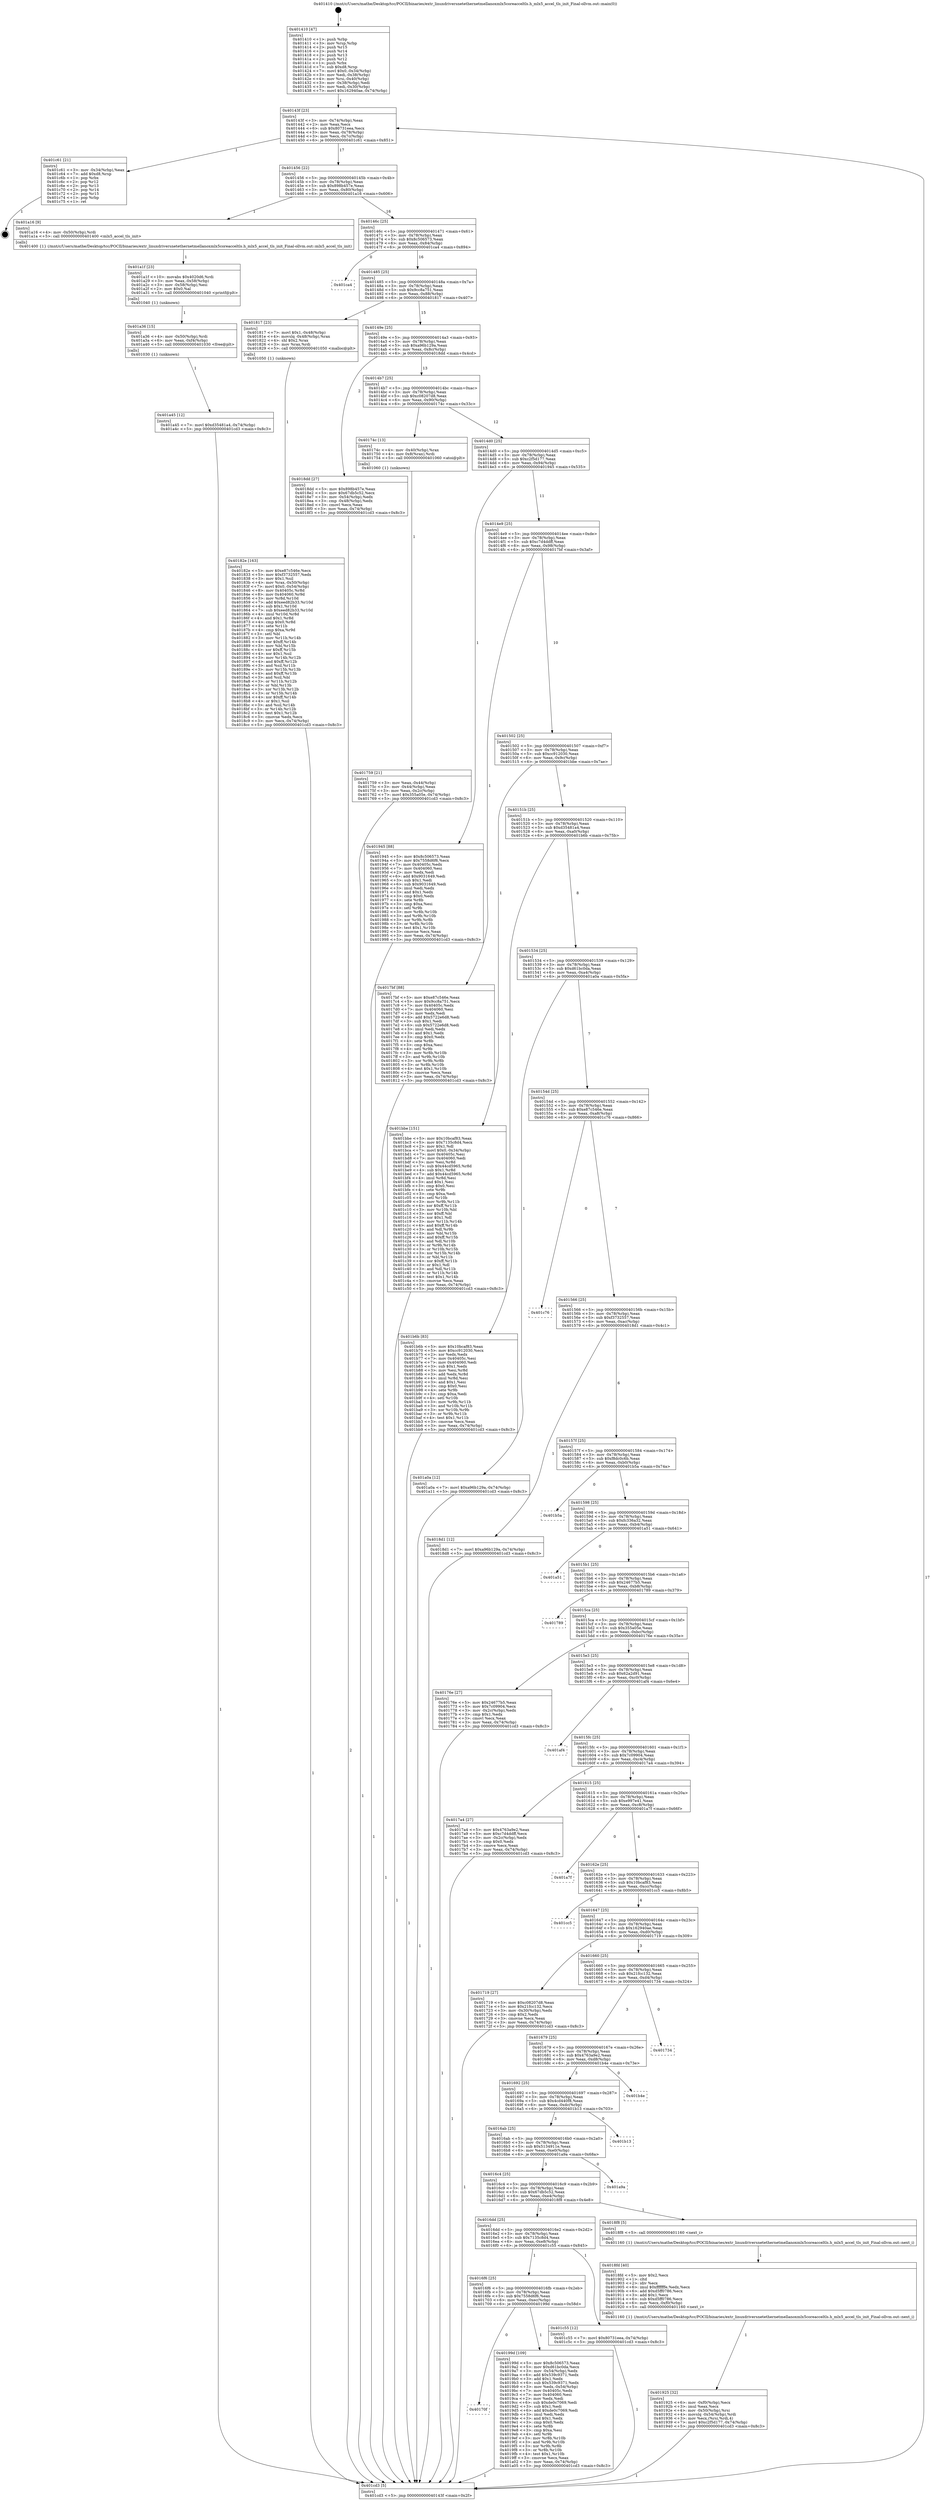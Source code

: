 digraph "0x401410" {
  label = "0x401410 (/mnt/c/Users/mathe/Desktop/tcc/POCII/binaries/extr_linuxdriversnetethernetmellanoxmlx5coreacceltls.h_mlx5_accel_tls_init_Final-ollvm.out::main(0))"
  labelloc = "t"
  node[shape=record]

  Entry [label="",width=0.3,height=0.3,shape=circle,fillcolor=black,style=filled]
  "0x40143f" [label="{
     0x40143f [23]\l
     | [instrs]\l
     &nbsp;&nbsp;0x40143f \<+3\>: mov -0x74(%rbp),%eax\l
     &nbsp;&nbsp;0x401442 \<+2\>: mov %eax,%ecx\l
     &nbsp;&nbsp;0x401444 \<+6\>: sub $0x80731eea,%ecx\l
     &nbsp;&nbsp;0x40144a \<+3\>: mov %eax,-0x78(%rbp)\l
     &nbsp;&nbsp;0x40144d \<+3\>: mov %ecx,-0x7c(%rbp)\l
     &nbsp;&nbsp;0x401450 \<+6\>: je 0000000000401c61 \<main+0x851\>\l
  }"]
  "0x401c61" [label="{
     0x401c61 [21]\l
     | [instrs]\l
     &nbsp;&nbsp;0x401c61 \<+3\>: mov -0x34(%rbp),%eax\l
     &nbsp;&nbsp;0x401c64 \<+7\>: add $0xd8,%rsp\l
     &nbsp;&nbsp;0x401c6b \<+1\>: pop %rbx\l
     &nbsp;&nbsp;0x401c6c \<+2\>: pop %r12\l
     &nbsp;&nbsp;0x401c6e \<+2\>: pop %r13\l
     &nbsp;&nbsp;0x401c70 \<+2\>: pop %r14\l
     &nbsp;&nbsp;0x401c72 \<+2\>: pop %r15\l
     &nbsp;&nbsp;0x401c74 \<+1\>: pop %rbp\l
     &nbsp;&nbsp;0x401c75 \<+1\>: ret\l
  }"]
  "0x401456" [label="{
     0x401456 [22]\l
     | [instrs]\l
     &nbsp;&nbsp;0x401456 \<+5\>: jmp 000000000040145b \<main+0x4b\>\l
     &nbsp;&nbsp;0x40145b \<+3\>: mov -0x78(%rbp),%eax\l
     &nbsp;&nbsp;0x40145e \<+5\>: sub $0x898b457e,%eax\l
     &nbsp;&nbsp;0x401463 \<+3\>: mov %eax,-0x80(%rbp)\l
     &nbsp;&nbsp;0x401466 \<+6\>: je 0000000000401a16 \<main+0x606\>\l
  }"]
  Exit [label="",width=0.3,height=0.3,shape=circle,fillcolor=black,style=filled,peripheries=2]
  "0x401a16" [label="{
     0x401a16 [9]\l
     | [instrs]\l
     &nbsp;&nbsp;0x401a16 \<+4\>: mov -0x50(%rbp),%rdi\l
     &nbsp;&nbsp;0x401a1a \<+5\>: call 0000000000401400 \<mlx5_accel_tls_init\>\l
     | [calls]\l
     &nbsp;&nbsp;0x401400 \{1\} (/mnt/c/Users/mathe/Desktop/tcc/POCII/binaries/extr_linuxdriversnetethernetmellanoxmlx5coreacceltls.h_mlx5_accel_tls_init_Final-ollvm.out::mlx5_accel_tls_init)\l
  }"]
  "0x40146c" [label="{
     0x40146c [25]\l
     | [instrs]\l
     &nbsp;&nbsp;0x40146c \<+5\>: jmp 0000000000401471 \<main+0x61\>\l
     &nbsp;&nbsp;0x401471 \<+3\>: mov -0x78(%rbp),%eax\l
     &nbsp;&nbsp;0x401474 \<+5\>: sub $0x8c506573,%eax\l
     &nbsp;&nbsp;0x401479 \<+6\>: mov %eax,-0x84(%rbp)\l
     &nbsp;&nbsp;0x40147f \<+6\>: je 0000000000401ca4 \<main+0x894\>\l
  }"]
  "0x401a45" [label="{
     0x401a45 [12]\l
     | [instrs]\l
     &nbsp;&nbsp;0x401a45 \<+7\>: movl $0xd35481a4,-0x74(%rbp)\l
     &nbsp;&nbsp;0x401a4c \<+5\>: jmp 0000000000401cd3 \<main+0x8c3\>\l
  }"]
  "0x401ca4" [label="{
     0x401ca4\l
  }", style=dashed]
  "0x401485" [label="{
     0x401485 [25]\l
     | [instrs]\l
     &nbsp;&nbsp;0x401485 \<+5\>: jmp 000000000040148a \<main+0x7a\>\l
     &nbsp;&nbsp;0x40148a \<+3\>: mov -0x78(%rbp),%eax\l
     &nbsp;&nbsp;0x40148d \<+5\>: sub $0x9cc8a751,%eax\l
     &nbsp;&nbsp;0x401492 \<+6\>: mov %eax,-0x88(%rbp)\l
     &nbsp;&nbsp;0x401498 \<+6\>: je 0000000000401817 \<main+0x407\>\l
  }"]
  "0x401a36" [label="{
     0x401a36 [15]\l
     | [instrs]\l
     &nbsp;&nbsp;0x401a36 \<+4\>: mov -0x50(%rbp),%rdi\l
     &nbsp;&nbsp;0x401a3a \<+6\>: mov %eax,-0xf4(%rbp)\l
     &nbsp;&nbsp;0x401a40 \<+5\>: call 0000000000401030 \<free@plt\>\l
     | [calls]\l
     &nbsp;&nbsp;0x401030 \{1\} (unknown)\l
  }"]
  "0x401817" [label="{
     0x401817 [23]\l
     | [instrs]\l
     &nbsp;&nbsp;0x401817 \<+7\>: movl $0x1,-0x48(%rbp)\l
     &nbsp;&nbsp;0x40181e \<+4\>: movslq -0x48(%rbp),%rax\l
     &nbsp;&nbsp;0x401822 \<+4\>: shl $0x2,%rax\l
     &nbsp;&nbsp;0x401826 \<+3\>: mov %rax,%rdi\l
     &nbsp;&nbsp;0x401829 \<+5\>: call 0000000000401050 \<malloc@plt\>\l
     | [calls]\l
     &nbsp;&nbsp;0x401050 \{1\} (unknown)\l
  }"]
  "0x40149e" [label="{
     0x40149e [25]\l
     | [instrs]\l
     &nbsp;&nbsp;0x40149e \<+5\>: jmp 00000000004014a3 \<main+0x93\>\l
     &nbsp;&nbsp;0x4014a3 \<+3\>: mov -0x78(%rbp),%eax\l
     &nbsp;&nbsp;0x4014a6 \<+5\>: sub $0xa96b129a,%eax\l
     &nbsp;&nbsp;0x4014ab \<+6\>: mov %eax,-0x8c(%rbp)\l
     &nbsp;&nbsp;0x4014b1 \<+6\>: je 00000000004018dd \<main+0x4cd\>\l
  }"]
  "0x401a1f" [label="{
     0x401a1f [23]\l
     | [instrs]\l
     &nbsp;&nbsp;0x401a1f \<+10\>: movabs $0x4020d6,%rdi\l
     &nbsp;&nbsp;0x401a29 \<+3\>: mov %eax,-0x58(%rbp)\l
     &nbsp;&nbsp;0x401a2c \<+3\>: mov -0x58(%rbp),%esi\l
     &nbsp;&nbsp;0x401a2f \<+2\>: mov $0x0,%al\l
     &nbsp;&nbsp;0x401a31 \<+5\>: call 0000000000401040 \<printf@plt\>\l
     | [calls]\l
     &nbsp;&nbsp;0x401040 \{1\} (unknown)\l
  }"]
  "0x4018dd" [label="{
     0x4018dd [27]\l
     | [instrs]\l
     &nbsp;&nbsp;0x4018dd \<+5\>: mov $0x898b457e,%eax\l
     &nbsp;&nbsp;0x4018e2 \<+5\>: mov $0x67db5c52,%ecx\l
     &nbsp;&nbsp;0x4018e7 \<+3\>: mov -0x54(%rbp),%edx\l
     &nbsp;&nbsp;0x4018ea \<+3\>: cmp -0x48(%rbp),%edx\l
     &nbsp;&nbsp;0x4018ed \<+3\>: cmovl %ecx,%eax\l
     &nbsp;&nbsp;0x4018f0 \<+3\>: mov %eax,-0x74(%rbp)\l
     &nbsp;&nbsp;0x4018f3 \<+5\>: jmp 0000000000401cd3 \<main+0x8c3\>\l
  }"]
  "0x4014b7" [label="{
     0x4014b7 [25]\l
     | [instrs]\l
     &nbsp;&nbsp;0x4014b7 \<+5\>: jmp 00000000004014bc \<main+0xac\>\l
     &nbsp;&nbsp;0x4014bc \<+3\>: mov -0x78(%rbp),%eax\l
     &nbsp;&nbsp;0x4014bf \<+5\>: sub $0xc08207d8,%eax\l
     &nbsp;&nbsp;0x4014c4 \<+6\>: mov %eax,-0x90(%rbp)\l
     &nbsp;&nbsp;0x4014ca \<+6\>: je 000000000040174c \<main+0x33c\>\l
  }"]
  "0x40170f" [label="{
     0x40170f\l
  }", style=dashed]
  "0x40174c" [label="{
     0x40174c [13]\l
     | [instrs]\l
     &nbsp;&nbsp;0x40174c \<+4\>: mov -0x40(%rbp),%rax\l
     &nbsp;&nbsp;0x401750 \<+4\>: mov 0x8(%rax),%rdi\l
     &nbsp;&nbsp;0x401754 \<+5\>: call 0000000000401060 \<atoi@plt\>\l
     | [calls]\l
     &nbsp;&nbsp;0x401060 \{1\} (unknown)\l
  }"]
  "0x4014d0" [label="{
     0x4014d0 [25]\l
     | [instrs]\l
     &nbsp;&nbsp;0x4014d0 \<+5\>: jmp 00000000004014d5 \<main+0xc5\>\l
     &nbsp;&nbsp;0x4014d5 \<+3\>: mov -0x78(%rbp),%eax\l
     &nbsp;&nbsp;0x4014d8 \<+5\>: sub $0xc2f5d177,%eax\l
     &nbsp;&nbsp;0x4014dd \<+6\>: mov %eax,-0x94(%rbp)\l
     &nbsp;&nbsp;0x4014e3 \<+6\>: je 0000000000401945 \<main+0x535\>\l
  }"]
  "0x40199d" [label="{
     0x40199d [109]\l
     | [instrs]\l
     &nbsp;&nbsp;0x40199d \<+5\>: mov $0x8c506573,%eax\l
     &nbsp;&nbsp;0x4019a2 \<+5\>: mov $0xd61bc0da,%ecx\l
     &nbsp;&nbsp;0x4019a7 \<+3\>: mov -0x54(%rbp),%edx\l
     &nbsp;&nbsp;0x4019aa \<+6\>: add $0x539c9371,%edx\l
     &nbsp;&nbsp;0x4019b0 \<+3\>: add $0x1,%edx\l
     &nbsp;&nbsp;0x4019b3 \<+6\>: sub $0x539c9371,%edx\l
     &nbsp;&nbsp;0x4019b9 \<+3\>: mov %edx,-0x54(%rbp)\l
     &nbsp;&nbsp;0x4019bc \<+7\>: mov 0x40405c,%edx\l
     &nbsp;&nbsp;0x4019c3 \<+7\>: mov 0x404060,%esi\l
     &nbsp;&nbsp;0x4019ca \<+2\>: mov %edx,%edi\l
     &nbsp;&nbsp;0x4019cc \<+6\>: sub $0xde0c7069,%edi\l
     &nbsp;&nbsp;0x4019d2 \<+3\>: sub $0x1,%edi\l
     &nbsp;&nbsp;0x4019d5 \<+6\>: add $0xde0c7069,%edi\l
     &nbsp;&nbsp;0x4019db \<+3\>: imul %edi,%edx\l
     &nbsp;&nbsp;0x4019de \<+3\>: and $0x1,%edx\l
     &nbsp;&nbsp;0x4019e1 \<+3\>: cmp $0x0,%edx\l
     &nbsp;&nbsp;0x4019e4 \<+4\>: sete %r8b\l
     &nbsp;&nbsp;0x4019e8 \<+3\>: cmp $0xa,%esi\l
     &nbsp;&nbsp;0x4019eb \<+4\>: setl %r9b\l
     &nbsp;&nbsp;0x4019ef \<+3\>: mov %r8b,%r10b\l
     &nbsp;&nbsp;0x4019f2 \<+3\>: and %r9b,%r10b\l
     &nbsp;&nbsp;0x4019f5 \<+3\>: xor %r9b,%r8b\l
     &nbsp;&nbsp;0x4019f8 \<+3\>: or %r8b,%r10b\l
     &nbsp;&nbsp;0x4019fb \<+4\>: test $0x1,%r10b\l
     &nbsp;&nbsp;0x4019ff \<+3\>: cmovne %ecx,%eax\l
     &nbsp;&nbsp;0x401a02 \<+3\>: mov %eax,-0x74(%rbp)\l
     &nbsp;&nbsp;0x401a05 \<+5\>: jmp 0000000000401cd3 \<main+0x8c3\>\l
  }"]
  "0x401945" [label="{
     0x401945 [88]\l
     | [instrs]\l
     &nbsp;&nbsp;0x401945 \<+5\>: mov $0x8c506573,%eax\l
     &nbsp;&nbsp;0x40194a \<+5\>: mov $0x7558d6f6,%ecx\l
     &nbsp;&nbsp;0x40194f \<+7\>: mov 0x40405c,%edx\l
     &nbsp;&nbsp;0x401956 \<+7\>: mov 0x404060,%esi\l
     &nbsp;&nbsp;0x40195d \<+2\>: mov %edx,%edi\l
     &nbsp;&nbsp;0x40195f \<+6\>: add $0x9031649,%edi\l
     &nbsp;&nbsp;0x401965 \<+3\>: sub $0x1,%edi\l
     &nbsp;&nbsp;0x401968 \<+6\>: sub $0x9031649,%edi\l
     &nbsp;&nbsp;0x40196e \<+3\>: imul %edi,%edx\l
     &nbsp;&nbsp;0x401971 \<+3\>: and $0x1,%edx\l
     &nbsp;&nbsp;0x401974 \<+3\>: cmp $0x0,%edx\l
     &nbsp;&nbsp;0x401977 \<+4\>: sete %r8b\l
     &nbsp;&nbsp;0x40197b \<+3\>: cmp $0xa,%esi\l
     &nbsp;&nbsp;0x40197e \<+4\>: setl %r9b\l
     &nbsp;&nbsp;0x401982 \<+3\>: mov %r8b,%r10b\l
     &nbsp;&nbsp;0x401985 \<+3\>: and %r9b,%r10b\l
     &nbsp;&nbsp;0x401988 \<+3\>: xor %r9b,%r8b\l
     &nbsp;&nbsp;0x40198b \<+3\>: or %r8b,%r10b\l
     &nbsp;&nbsp;0x40198e \<+4\>: test $0x1,%r10b\l
     &nbsp;&nbsp;0x401992 \<+3\>: cmovne %ecx,%eax\l
     &nbsp;&nbsp;0x401995 \<+3\>: mov %eax,-0x74(%rbp)\l
     &nbsp;&nbsp;0x401998 \<+5\>: jmp 0000000000401cd3 \<main+0x8c3\>\l
  }"]
  "0x4014e9" [label="{
     0x4014e9 [25]\l
     | [instrs]\l
     &nbsp;&nbsp;0x4014e9 \<+5\>: jmp 00000000004014ee \<main+0xde\>\l
     &nbsp;&nbsp;0x4014ee \<+3\>: mov -0x78(%rbp),%eax\l
     &nbsp;&nbsp;0x4014f1 \<+5\>: sub $0xc7d4ddff,%eax\l
     &nbsp;&nbsp;0x4014f6 \<+6\>: mov %eax,-0x98(%rbp)\l
     &nbsp;&nbsp;0x4014fc \<+6\>: je 00000000004017bf \<main+0x3af\>\l
  }"]
  "0x4016f6" [label="{
     0x4016f6 [25]\l
     | [instrs]\l
     &nbsp;&nbsp;0x4016f6 \<+5\>: jmp 00000000004016fb \<main+0x2eb\>\l
     &nbsp;&nbsp;0x4016fb \<+3\>: mov -0x78(%rbp),%eax\l
     &nbsp;&nbsp;0x4016fe \<+5\>: sub $0x7558d6f6,%eax\l
     &nbsp;&nbsp;0x401703 \<+6\>: mov %eax,-0xec(%rbp)\l
     &nbsp;&nbsp;0x401709 \<+6\>: je 000000000040199d \<main+0x58d\>\l
  }"]
  "0x4017bf" [label="{
     0x4017bf [88]\l
     | [instrs]\l
     &nbsp;&nbsp;0x4017bf \<+5\>: mov $0xe87c546e,%eax\l
     &nbsp;&nbsp;0x4017c4 \<+5\>: mov $0x9cc8a751,%ecx\l
     &nbsp;&nbsp;0x4017c9 \<+7\>: mov 0x40405c,%edx\l
     &nbsp;&nbsp;0x4017d0 \<+7\>: mov 0x404060,%esi\l
     &nbsp;&nbsp;0x4017d7 \<+2\>: mov %edx,%edi\l
     &nbsp;&nbsp;0x4017d9 \<+6\>: add $0x5722e6d8,%edi\l
     &nbsp;&nbsp;0x4017df \<+3\>: sub $0x1,%edi\l
     &nbsp;&nbsp;0x4017e2 \<+6\>: sub $0x5722e6d8,%edi\l
     &nbsp;&nbsp;0x4017e8 \<+3\>: imul %edi,%edx\l
     &nbsp;&nbsp;0x4017eb \<+3\>: and $0x1,%edx\l
     &nbsp;&nbsp;0x4017ee \<+3\>: cmp $0x0,%edx\l
     &nbsp;&nbsp;0x4017f1 \<+4\>: sete %r8b\l
     &nbsp;&nbsp;0x4017f5 \<+3\>: cmp $0xa,%esi\l
     &nbsp;&nbsp;0x4017f8 \<+4\>: setl %r9b\l
     &nbsp;&nbsp;0x4017fc \<+3\>: mov %r8b,%r10b\l
     &nbsp;&nbsp;0x4017ff \<+3\>: and %r9b,%r10b\l
     &nbsp;&nbsp;0x401802 \<+3\>: xor %r9b,%r8b\l
     &nbsp;&nbsp;0x401805 \<+3\>: or %r8b,%r10b\l
     &nbsp;&nbsp;0x401808 \<+4\>: test $0x1,%r10b\l
     &nbsp;&nbsp;0x40180c \<+3\>: cmovne %ecx,%eax\l
     &nbsp;&nbsp;0x40180f \<+3\>: mov %eax,-0x74(%rbp)\l
     &nbsp;&nbsp;0x401812 \<+5\>: jmp 0000000000401cd3 \<main+0x8c3\>\l
  }"]
  "0x401502" [label="{
     0x401502 [25]\l
     | [instrs]\l
     &nbsp;&nbsp;0x401502 \<+5\>: jmp 0000000000401507 \<main+0xf7\>\l
     &nbsp;&nbsp;0x401507 \<+3\>: mov -0x78(%rbp),%eax\l
     &nbsp;&nbsp;0x40150a \<+5\>: sub $0xcc912030,%eax\l
     &nbsp;&nbsp;0x40150f \<+6\>: mov %eax,-0x9c(%rbp)\l
     &nbsp;&nbsp;0x401515 \<+6\>: je 0000000000401bbe \<main+0x7ae\>\l
  }"]
  "0x401c55" [label="{
     0x401c55 [12]\l
     | [instrs]\l
     &nbsp;&nbsp;0x401c55 \<+7\>: movl $0x80731eea,-0x74(%rbp)\l
     &nbsp;&nbsp;0x401c5c \<+5\>: jmp 0000000000401cd3 \<main+0x8c3\>\l
  }"]
  "0x401bbe" [label="{
     0x401bbe [151]\l
     | [instrs]\l
     &nbsp;&nbsp;0x401bbe \<+5\>: mov $0x10bcaf83,%eax\l
     &nbsp;&nbsp;0x401bc3 \<+5\>: mov $0x7135c8d4,%ecx\l
     &nbsp;&nbsp;0x401bc8 \<+2\>: mov $0x1,%dl\l
     &nbsp;&nbsp;0x401bca \<+7\>: movl $0x0,-0x34(%rbp)\l
     &nbsp;&nbsp;0x401bd1 \<+7\>: mov 0x40405c,%esi\l
     &nbsp;&nbsp;0x401bd8 \<+7\>: mov 0x404060,%edi\l
     &nbsp;&nbsp;0x401bdf \<+3\>: mov %esi,%r8d\l
     &nbsp;&nbsp;0x401be2 \<+7\>: sub $0x44cd5965,%r8d\l
     &nbsp;&nbsp;0x401be9 \<+4\>: sub $0x1,%r8d\l
     &nbsp;&nbsp;0x401bed \<+7\>: add $0x44cd5965,%r8d\l
     &nbsp;&nbsp;0x401bf4 \<+4\>: imul %r8d,%esi\l
     &nbsp;&nbsp;0x401bf8 \<+3\>: and $0x1,%esi\l
     &nbsp;&nbsp;0x401bfb \<+3\>: cmp $0x0,%esi\l
     &nbsp;&nbsp;0x401bfe \<+4\>: sete %r9b\l
     &nbsp;&nbsp;0x401c02 \<+3\>: cmp $0xa,%edi\l
     &nbsp;&nbsp;0x401c05 \<+4\>: setl %r10b\l
     &nbsp;&nbsp;0x401c09 \<+3\>: mov %r9b,%r11b\l
     &nbsp;&nbsp;0x401c0c \<+4\>: xor $0xff,%r11b\l
     &nbsp;&nbsp;0x401c10 \<+3\>: mov %r10b,%bl\l
     &nbsp;&nbsp;0x401c13 \<+3\>: xor $0xff,%bl\l
     &nbsp;&nbsp;0x401c16 \<+3\>: xor $0x1,%dl\l
     &nbsp;&nbsp;0x401c19 \<+3\>: mov %r11b,%r14b\l
     &nbsp;&nbsp;0x401c1c \<+4\>: and $0xff,%r14b\l
     &nbsp;&nbsp;0x401c20 \<+3\>: and %dl,%r9b\l
     &nbsp;&nbsp;0x401c23 \<+3\>: mov %bl,%r15b\l
     &nbsp;&nbsp;0x401c26 \<+4\>: and $0xff,%r15b\l
     &nbsp;&nbsp;0x401c2a \<+3\>: and %dl,%r10b\l
     &nbsp;&nbsp;0x401c2d \<+3\>: or %r9b,%r14b\l
     &nbsp;&nbsp;0x401c30 \<+3\>: or %r10b,%r15b\l
     &nbsp;&nbsp;0x401c33 \<+3\>: xor %r15b,%r14b\l
     &nbsp;&nbsp;0x401c36 \<+3\>: or %bl,%r11b\l
     &nbsp;&nbsp;0x401c39 \<+4\>: xor $0xff,%r11b\l
     &nbsp;&nbsp;0x401c3d \<+3\>: or $0x1,%dl\l
     &nbsp;&nbsp;0x401c40 \<+3\>: and %dl,%r11b\l
     &nbsp;&nbsp;0x401c43 \<+3\>: or %r11b,%r14b\l
     &nbsp;&nbsp;0x401c46 \<+4\>: test $0x1,%r14b\l
     &nbsp;&nbsp;0x401c4a \<+3\>: cmovne %ecx,%eax\l
     &nbsp;&nbsp;0x401c4d \<+3\>: mov %eax,-0x74(%rbp)\l
     &nbsp;&nbsp;0x401c50 \<+5\>: jmp 0000000000401cd3 \<main+0x8c3\>\l
  }"]
  "0x40151b" [label="{
     0x40151b [25]\l
     | [instrs]\l
     &nbsp;&nbsp;0x40151b \<+5\>: jmp 0000000000401520 \<main+0x110\>\l
     &nbsp;&nbsp;0x401520 \<+3\>: mov -0x78(%rbp),%eax\l
     &nbsp;&nbsp;0x401523 \<+5\>: sub $0xd35481a4,%eax\l
     &nbsp;&nbsp;0x401528 \<+6\>: mov %eax,-0xa0(%rbp)\l
     &nbsp;&nbsp;0x40152e \<+6\>: je 0000000000401b6b \<main+0x75b\>\l
  }"]
  "0x401925" [label="{
     0x401925 [32]\l
     | [instrs]\l
     &nbsp;&nbsp;0x401925 \<+6\>: mov -0xf0(%rbp),%ecx\l
     &nbsp;&nbsp;0x40192b \<+3\>: imul %eax,%ecx\l
     &nbsp;&nbsp;0x40192e \<+4\>: mov -0x50(%rbp),%rsi\l
     &nbsp;&nbsp;0x401932 \<+4\>: movslq -0x54(%rbp),%rdi\l
     &nbsp;&nbsp;0x401936 \<+3\>: mov %ecx,(%rsi,%rdi,4)\l
     &nbsp;&nbsp;0x401939 \<+7\>: movl $0xc2f5d177,-0x74(%rbp)\l
     &nbsp;&nbsp;0x401940 \<+5\>: jmp 0000000000401cd3 \<main+0x8c3\>\l
  }"]
  "0x401b6b" [label="{
     0x401b6b [83]\l
     | [instrs]\l
     &nbsp;&nbsp;0x401b6b \<+5\>: mov $0x10bcaf83,%eax\l
     &nbsp;&nbsp;0x401b70 \<+5\>: mov $0xcc912030,%ecx\l
     &nbsp;&nbsp;0x401b75 \<+2\>: xor %edx,%edx\l
     &nbsp;&nbsp;0x401b77 \<+7\>: mov 0x40405c,%esi\l
     &nbsp;&nbsp;0x401b7e \<+7\>: mov 0x404060,%edi\l
     &nbsp;&nbsp;0x401b85 \<+3\>: sub $0x1,%edx\l
     &nbsp;&nbsp;0x401b88 \<+3\>: mov %esi,%r8d\l
     &nbsp;&nbsp;0x401b8b \<+3\>: add %edx,%r8d\l
     &nbsp;&nbsp;0x401b8e \<+4\>: imul %r8d,%esi\l
     &nbsp;&nbsp;0x401b92 \<+3\>: and $0x1,%esi\l
     &nbsp;&nbsp;0x401b95 \<+3\>: cmp $0x0,%esi\l
     &nbsp;&nbsp;0x401b98 \<+4\>: sete %r9b\l
     &nbsp;&nbsp;0x401b9c \<+3\>: cmp $0xa,%edi\l
     &nbsp;&nbsp;0x401b9f \<+4\>: setl %r10b\l
     &nbsp;&nbsp;0x401ba3 \<+3\>: mov %r9b,%r11b\l
     &nbsp;&nbsp;0x401ba6 \<+3\>: and %r10b,%r11b\l
     &nbsp;&nbsp;0x401ba9 \<+3\>: xor %r10b,%r9b\l
     &nbsp;&nbsp;0x401bac \<+3\>: or %r9b,%r11b\l
     &nbsp;&nbsp;0x401baf \<+4\>: test $0x1,%r11b\l
     &nbsp;&nbsp;0x401bb3 \<+3\>: cmovne %ecx,%eax\l
     &nbsp;&nbsp;0x401bb6 \<+3\>: mov %eax,-0x74(%rbp)\l
     &nbsp;&nbsp;0x401bb9 \<+5\>: jmp 0000000000401cd3 \<main+0x8c3\>\l
  }"]
  "0x401534" [label="{
     0x401534 [25]\l
     | [instrs]\l
     &nbsp;&nbsp;0x401534 \<+5\>: jmp 0000000000401539 \<main+0x129\>\l
     &nbsp;&nbsp;0x401539 \<+3\>: mov -0x78(%rbp),%eax\l
     &nbsp;&nbsp;0x40153c \<+5\>: sub $0xd61bc0da,%eax\l
     &nbsp;&nbsp;0x401541 \<+6\>: mov %eax,-0xa4(%rbp)\l
     &nbsp;&nbsp;0x401547 \<+6\>: je 0000000000401a0a \<main+0x5fa\>\l
  }"]
  "0x4018fd" [label="{
     0x4018fd [40]\l
     | [instrs]\l
     &nbsp;&nbsp;0x4018fd \<+5\>: mov $0x2,%ecx\l
     &nbsp;&nbsp;0x401902 \<+1\>: cltd\l
     &nbsp;&nbsp;0x401903 \<+2\>: idiv %ecx\l
     &nbsp;&nbsp;0x401905 \<+6\>: imul $0xfffffffe,%edx,%ecx\l
     &nbsp;&nbsp;0x40190b \<+6\>: add $0xd5ff0786,%ecx\l
     &nbsp;&nbsp;0x401911 \<+3\>: add $0x1,%ecx\l
     &nbsp;&nbsp;0x401914 \<+6\>: sub $0xd5ff0786,%ecx\l
     &nbsp;&nbsp;0x40191a \<+6\>: mov %ecx,-0xf0(%rbp)\l
     &nbsp;&nbsp;0x401920 \<+5\>: call 0000000000401160 \<next_i\>\l
     | [calls]\l
     &nbsp;&nbsp;0x401160 \{1\} (/mnt/c/Users/mathe/Desktop/tcc/POCII/binaries/extr_linuxdriversnetethernetmellanoxmlx5coreacceltls.h_mlx5_accel_tls_init_Final-ollvm.out::next_i)\l
  }"]
  "0x401a0a" [label="{
     0x401a0a [12]\l
     | [instrs]\l
     &nbsp;&nbsp;0x401a0a \<+7\>: movl $0xa96b129a,-0x74(%rbp)\l
     &nbsp;&nbsp;0x401a11 \<+5\>: jmp 0000000000401cd3 \<main+0x8c3\>\l
  }"]
  "0x40154d" [label="{
     0x40154d [25]\l
     | [instrs]\l
     &nbsp;&nbsp;0x40154d \<+5\>: jmp 0000000000401552 \<main+0x142\>\l
     &nbsp;&nbsp;0x401552 \<+3\>: mov -0x78(%rbp),%eax\l
     &nbsp;&nbsp;0x401555 \<+5\>: sub $0xe87c546e,%eax\l
     &nbsp;&nbsp;0x40155a \<+6\>: mov %eax,-0xa8(%rbp)\l
     &nbsp;&nbsp;0x401560 \<+6\>: je 0000000000401c76 \<main+0x866\>\l
  }"]
  "0x4016dd" [label="{
     0x4016dd [25]\l
     | [instrs]\l
     &nbsp;&nbsp;0x4016dd \<+5\>: jmp 00000000004016e2 \<main+0x2d2\>\l
     &nbsp;&nbsp;0x4016e2 \<+3\>: mov -0x78(%rbp),%eax\l
     &nbsp;&nbsp;0x4016e5 \<+5\>: sub $0x7135c8d4,%eax\l
     &nbsp;&nbsp;0x4016ea \<+6\>: mov %eax,-0xe8(%rbp)\l
     &nbsp;&nbsp;0x4016f0 \<+6\>: je 0000000000401c55 \<main+0x845\>\l
  }"]
  "0x401c76" [label="{
     0x401c76\l
  }", style=dashed]
  "0x401566" [label="{
     0x401566 [25]\l
     | [instrs]\l
     &nbsp;&nbsp;0x401566 \<+5\>: jmp 000000000040156b \<main+0x15b\>\l
     &nbsp;&nbsp;0x40156b \<+3\>: mov -0x78(%rbp),%eax\l
     &nbsp;&nbsp;0x40156e \<+5\>: sub $0xf3732557,%eax\l
     &nbsp;&nbsp;0x401573 \<+6\>: mov %eax,-0xac(%rbp)\l
     &nbsp;&nbsp;0x401579 \<+6\>: je 00000000004018d1 \<main+0x4c1\>\l
  }"]
  "0x4018f8" [label="{
     0x4018f8 [5]\l
     | [instrs]\l
     &nbsp;&nbsp;0x4018f8 \<+5\>: call 0000000000401160 \<next_i\>\l
     | [calls]\l
     &nbsp;&nbsp;0x401160 \{1\} (/mnt/c/Users/mathe/Desktop/tcc/POCII/binaries/extr_linuxdriversnetethernetmellanoxmlx5coreacceltls.h_mlx5_accel_tls_init_Final-ollvm.out::next_i)\l
  }"]
  "0x4018d1" [label="{
     0x4018d1 [12]\l
     | [instrs]\l
     &nbsp;&nbsp;0x4018d1 \<+7\>: movl $0xa96b129a,-0x74(%rbp)\l
     &nbsp;&nbsp;0x4018d8 \<+5\>: jmp 0000000000401cd3 \<main+0x8c3\>\l
  }"]
  "0x40157f" [label="{
     0x40157f [25]\l
     | [instrs]\l
     &nbsp;&nbsp;0x40157f \<+5\>: jmp 0000000000401584 \<main+0x174\>\l
     &nbsp;&nbsp;0x401584 \<+3\>: mov -0x78(%rbp),%eax\l
     &nbsp;&nbsp;0x401587 \<+5\>: sub $0xf8dc0c6b,%eax\l
     &nbsp;&nbsp;0x40158c \<+6\>: mov %eax,-0xb0(%rbp)\l
     &nbsp;&nbsp;0x401592 \<+6\>: je 0000000000401b5a \<main+0x74a\>\l
  }"]
  "0x4016c4" [label="{
     0x4016c4 [25]\l
     | [instrs]\l
     &nbsp;&nbsp;0x4016c4 \<+5\>: jmp 00000000004016c9 \<main+0x2b9\>\l
     &nbsp;&nbsp;0x4016c9 \<+3\>: mov -0x78(%rbp),%eax\l
     &nbsp;&nbsp;0x4016cc \<+5\>: sub $0x67db5c52,%eax\l
     &nbsp;&nbsp;0x4016d1 \<+6\>: mov %eax,-0xe4(%rbp)\l
     &nbsp;&nbsp;0x4016d7 \<+6\>: je 00000000004018f8 \<main+0x4e8\>\l
  }"]
  "0x401b5a" [label="{
     0x401b5a\l
  }", style=dashed]
  "0x401598" [label="{
     0x401598 [25]\l
     | [instrs]\l
     &nbsp;&nbsp;0x401598 \<+5\>: jmp 000000000040159d \<main+0x18d\>\l
     &nbsp;&nbsp;0x40159d \<+3\>: mov -0x78(%rbp),%eax\l
     &nbsp;&nbsp;0x4015a0 \<+5\>: sub $0xfc336a32,%eax\l
     &nbsp;&nbsp;0x4015a5 \<+6\>: mov %eax,-0xb4(%rbp)\l
     &nbsp;&nbsp;0x4015ab \<+6\>: je 0000000000401a51 \<main+0x641\>\l
  }"]
  "0x401a9a" [label="{
     0x401a9a\l
  }", style=dashed]
  "0x401a51" [label="{
     0x401a51\l
  }", style=dashed]
  "0x4015b1" [label="{
     0x4015b1 [25]\l
     | [instrs]\l
     &nbsp;&nbsp;0x4015b1 \<+5\>: jmp 00000000004015b6 \<main+0x1a6\>\l
     &nbsp;&nbsp;0x4015b6 \<+3\>: mov -0x78(%rbp),%eax\l
     &nbsp;&nbsp;0x4015b9 \<+5\>: sub $0x24677b5,%eax\l
     &nbsp;&nbsp;0x4015be \<+6\>: mov %eax,-0xb8(%rbp)\l
     &nbsp;&nbsp;0x4015c4 \<+6\>: je 0000000000401789 \<main+0x379\>\l
  }"]
  "0x4016ab" [label="{
     0x4016ab [25]\l
     | [instrs]\l
     &nbsp;&nbsp;0x4016ab \<+5\>: jmp 00000000004016b0 \<main+0x2a0\>\l
     &nbsp;&nbsp;0x4016b0 \<+3\>: mov -0x78(%rbp),%eax\l
     &nbsp;&nbsp;0x4016b3 \<+5\>: sub $0x5134911e,%eax\l
     &nbsp;&nbsp;0x4016b8 \<+6\>: mov %eax,-0xe0(%rbp)\l
     &nbsp;&nbsp;0x4016be \<+6\>: je 0000000000401a9a \<main+0x68a\>\l
  }"]
  "0x401789" [label="{
     0x401789\l
  }", style=dashed]
  "0x4015ca" [label="{
     0x4015ca [25]\l
     | [instrs]\l
     &nbsp;&nbsp;0x4015ca \<+5\>: jmp 00000000004015cf \<main+0x1bf\>\l
     &nbsp;&nbsp;0x4015cf \<+3\>: mov -0x78(%rbp),%eax\l
     &nbsp;&nbsp;0x4015d2 \<+5\>: sub $0x355a05e,%eax\l
     &nbsp;&nbsp;0x4015d7 \<+6\>: mov %eax,-0xbc(%rbp)\l
     &nbsp;&nbsp;0x4015dd \<+6\>: je 000000000040176e \<main+0x35e\>\l
  }"]
  "0x401b13" [label="{
     0x401b13\l
  }", style=dashed]
  "0x40176e" [label="{
     0x40176e [27]\l
     | [instrs]\l
     &nbsp;&nbsp;0x40176e \<+5\>: mov $0x24677b5,%eax\l
     &nbsp;&nbsp;0x401773 \<+5\>: mov $0x7c09904,%ecx\l
     &nbsp;&nbsp;0x401778 \<+3\>: mov -0x2c(%rbp),%edx\l
     &nbsp;&nbsp;0x40177b \<+3\>: cmp $0x1,%edx\l
     &nbsp;&nbsp;0x40177e \<+3\>: cmovl %ecx,%eax\l
     &nbsp;&nbsp;0x401781 \<+3\>: mov %eax,-0x74(%rbp)\l
     &nbsp;&nbsp;0x401784 \<+5\>: jmp 0000000000401cd3 \<main+0x8c3\>\l
  }"]
  "0x4015e3" [label="{
     0x4015e3 [25]\l
     | [instrs]\l
     &nbsp;&nbsp;0x4015e3 \<+5\>: jmp 00000000004015e8 \<main+0x1d8\>\l
     &nbsp;&nbsp;0x4015e8 \<+3\>: mov -0x78(%rbp),%eax\l
     &nbsp;&nbsp;0x4015eb \<+5\>: sub $0x62a2d91,%eax\l
     &nbsp;&nbsp;0x4015f0 \<+6\>: mov %eax,-0xc0(%rbp)\l
     &nbsp;&nbsp;0x4015f6 \<+6\>: je 0000000000401af4 \<main+0x6e4\>\l
  }"]
  "0x401692" [label="{
     0x401692 [25]\l
     | [instrs]\l
     &nbsp;&nbsp;0x401692 \<+5\>: jmp 0000000000401697 \<main+0x287\>\l
     &nbsp;&nbsp;0x401697 \<+3\>: mov -0x78(%rbp),%eax\l
     &nbsp;&nbsp;0x40169a \<+5\>: sub $0x4cd440f8,%eax\l
     &nbsp;&nbsp;0x40169f \<+6\>: mov %eax,-0xdc(%rbp)\l
     &nbsp;&nbsp;0x4016a5 \<+6\>: je 0000000000401b13 \<main+0x703\>\l
  }"]
  "0x401af4" [label="{
     0x401af4\l
  }", style=dashed]
  "0x4015fc" [label="{
     0x4015fc [25]\l
     | [instrs]\l
     &nbsp;&nbsp;0x4015fc \<+5\>: jmp 0000000000401601 \<main+0x1f1\>\l
     &nbsp;&nbsp;0x401601 \<+3\>: mov -0x78(%rbp),%eax\l
     &nbsp;&nbsp;0x401604 \<+5\>: sub $0x7c09904,%eax\l
     &nbsp;&nbsp;0x401609 \<+6\>: mov %eax,-0xc4(%rbp)\l
     &nbsp;&nbsp;0x40160f \<+6\>: je 00000000004017a4 \<main+0x394\>\l
  }"]
  "0x401b4e" [label="{
     0x401b4e\l
  }", style=dashed]
  "0x4017a4" [label="{
     0x4017a4 [27]\l
     | [instrs]\l
     &nbsp;&nbsp;0x4017a4 \<+5\>: mov $0x4763a9e2,%eax\l
     &nbsp;&nbsp;0x4017a9 \<+5\>: mov $0xc7d4ddff,%ecx\l
     &nbsp;&nbsp;0x4017ae \<+3\>: mov -0x2c(%rbp),%edx\l
     &nbsp;&nbsp;0x4017b1 \<+3\>: cmp $0x0,%edx\l
     &nbsp;&nbsp;0x4017b4 \<+3\>: cmove %ecx,%eax\l
     &nbsp;&nbsp;0x4017b7 \<+3\>: mov %eax,-0x74(%rbp)\l
     &nbsp;&nbsp;0x4017ba \<+5\>: jmp 0000000000401cd3 \<main+0x8c3\>\l
  }"]
  "0x401615" [label="{
     0x401615 [25]\l
     | [instrs]\l
     &nbsp;&nbsp;0x401615 \<+5\>: jmp 000000000040161a \<main+0x20a\>\l
     &nbsp;&nbsp;0x40161a \<+3\>: mov -0x78(%rbp),%eax\l
     &nbsp;&nbsp;0x40161d \<+5\>: sub $0xe997e41,%eax\l
     &nbsp;&nbsp;0x401622 \<+6\>: mov %eax,-0xc8(%rbp)\l
     &nbsp;&nbsp;0x401628 \<+6\>: je 0000000000401a7f \<main+0x66f\>\l
  }"]
  "0x401679" [label="{
     0x401679 [25]\l
     | [instrs]\l
     &nbsp;&nbsp;0x401679 \<+5\>: jmp 000000000040167e \<main+0x26e\>\l
     &nbsp;&nbsp;0x40167e \<+3\>: mov -0x78(%rbp),%eax\l
     &nbsp;&nbsp;0x401681 \<+5\>: sub $0x4763a9e2,%eax\l
     &nbsp;&nbsp;0x401686 \<+6\>: mov %eax,-0xd8(%rbp)\l
     &nbsp;&nbsp;0x40168c \<+6\>: je 0000000000401b4e \<main+0x73e\>\l
  }"]
  "0x401a7f" [label="{
     0x401a7f\l
  }", style=dashed]
  "0x40162e" [label="{
     0x40162e [25]\l
     | [instrs]\l
     &nbsp;&nbsp;0x40162e \<+5\>: jmp 0000000000401633 \<main+0x223\>\l
     &nbsp;&nbsp;0x401633 \<+3\>: mov -0x78(%rbp),%eax\l
     &nbsp;&nbsp;0x401636 \<+5\>: sub $0x10bcaf83,%eax\l
     &nbsp;&nbsp;0x40163b \<+6\>: mov %eax,-0xcc(%rbp)\l
     &nbsp;&nbsp;0x401641 \<+6\>: je 0000000000401cc5 \<main+0x8b5\>\l
  }"]
  "0x401734" [label="{
     0x401734\l
  }", style=dashed]
  "0x401cc5" [label="{
     0x401cc5\l
  }", style=dashed]
  "0x401647" [label="{
     0x401647 [25]\l
     | [instrs]\l
     &nbsp;&nbsp;0x401647 \<+5\>: jmp 000000000040164c \<main+0x23c\>\l
     &nbsp;&nbsp;0x40164c \<+3\>: mov -0x78(%rbp),%eax\l
     &nbsp;&nbsp;0x40164f \<+5\>: sub $0x162940ae,%eax\l
     &nbsp;&nbsp;0x401654 \<+6\>: mov %eax,-0xd0(%rbp)\l
     &nbsp;&nbsp;0x40165a \<+6\>: je 0000000000401719 \<main+0x309\>\l
  }"]
  "0x40182e" [label="{
     0x40182e [163]\l
     | [instrs]\l
     &nbsp;&nbsp;0x40182e \<+5\>: mov $0xe87c546e,%ecx\l
     &nbsp;&nbsp;0x401833 \<+5\>: mov $0xf3732557,%edx\l
     &nbsp;&nbsp;0x401838 \<+3\>: mov $0x1,%sil\l
     &nbsp;&nbsp;0x40183b \<+4\>: mov %rax,-0x50(%rbp)\l
     &nbsp;&nbsp;0x40183f \<+7\>: movl $0x0,-0x54(%rbp)\l
     &nbsp;&nbsp;0x401846 \<+8\>: mov 0x40405c,%r8d\l
     &nbsp;&nbsp;0x40184e \<+8\>: mov 0x404060,%r9d\l
     &nbsp;&nbsp;0x401856 \<+3\>: mov %r8d,%r10d\l
     &nbsp;&nbsp;0x401859 \<+7\>: add $0xeed82b33,%r10d\l
     &nbsp;&nbsp;0x401860 \<+4\>: sub $0x1,%r10d\l
     &nbsp;&nbsp;0x401864 \<+7\>: sub $0xeed82b33,%r10d\l
     &nbsp;&nbsp;0x40186b \<+4\>: imul %r10d,%r8d\l
     &nbsp;&nbsp;0x40186f \<+4\>: and $0x1,%r8d\l
     &nbsp;&nbsp;0x401873 \<+4\>: cmp $0x0,%r8d\l
     &nbsp;&nbsp;0x401877 \<+4\>: sete %r11b\l
     &nbsp;&nbsp;0x40187b \<+4\>: cmp $0xa,%r9d\l
     &nbsp;&nbsp;0x40187f \<+3\>: setl %bl\l
     &nbsp;&nbsp;0x401882 \<+3\>: mov %r11b,%r14b\l
     &nbsp;&nbsp;0x401885 \<+4\>: xor $0xff,%r14b\l
     &nbsp;&nbsp;0x401889 \<+3\>: mov %bl,%r15b\l
     &nbsp;&nbsp;0x40188c \<+4\>: xor $0xff,%r15b\l
     &nbsp;&nbsp;0x401890 \<+4\>: xor $0x1,%sil\l
     &nbsp;&nbsp;0x401894 \<+3\>: mov %r14b,%r12b\l
     &nbsp;&nbsp;0x401897 \<+4\>: and $0xff,%r12b\l
     &nbsp;&nbsp;0x40189b \<+3\>: and %sil,%r11b\l
     &nbsp;&nbsp;0x40189e \<+3\>: mov %r15b,%r13b\l
     &nbsp;&nbsp;0x4018a1 \<+4\>: and $0xff,%r13b\l
     &nbsp;&nbsp;0x4018a5 \<+3\>: and %sil,%bl\l
     &nbsp;&nbsp;0x4018a8 \<+3\>: or %r11b,%r12b\l
     &nbsp;&nbsp;0x4018ab \<+3\>: or %bl,%r13b\l
     &nbsp;&nbsp;0x4018ae \<+3\>: xor %r13b,%r12b\l
     &nbsp;&nbsp;0x4018b1 \<+3\>: or %r15b,%r14b\l
     &nbsp;&nbsp;0x4018b4 \<+4\>: xor $0xff,%r14b\l
     &nbsp;&nbsp;0x4018b8 \<+4\>: or $0x1,%sil\l
     &nbsp;&nbsp;0x4018bc \<+3\>: and %sil,%r14b\l
     &nbsp;&nbsp;0x4018bf \<+3\>: or %r14b,%r12b\l
     &nbsp;&nbsp;0x4018c2 \<+4\>: test $0x1,%r12b\l
     &nbsp;&nbsp;0x4018c6 \<+3\>: cmovne %edx,%ecx\l
     &nbsp;&nbsp;0x4018c9 \<+3\>: mov %ecx,-0x74(%rbp)\l
     &nbsp;&nbsp;0x4018cc \<+5\>: jmp 0000000000401cd3 \<main+0x8c3\>\l
  }"]
  "0x401719" [label="{
     0x401719 [27]\l
     | [instrs]\l
     &nbsp;&nbsp;0x401719 \<+5\>: mov $0xc08207d8,%eax\l
     &nbsp;&nbsp;0x40171e \<+5\>: mov $0x21fcc132,%ecx\l
     &nbsp;&nbsp;0x401723 \<+3\>: mov -0x30(%rbp),%edx\l
     &nbsp;&nbsp;0x401726 \<+3\>: cmp $0x2,%edx\l
     &nbsp;&nbsp;0x401729 \<+3\>: cmovne %ecx,%eax\l
     &nbsp;&nbsp;0x40172c \<+3\>: mov %eax,-0x74(%rbp)\l
     &nbsp;&nbsp;0x40172f \<+5\>: jmp 0000000000401cd3 \<main+0x8c3\>\l
  }"]
  "0x401660" [label="{
     0x401660 [25]\l
     | [instrs]\l
     &nbsp;&nbsp;0x401660 \<+5\>: jmp 0000000000401665 \<main+0x255\>\l
     &nbsp;&nbsp;0x401665 \<+3\>: mov -0x78(%rbp),%eax\l
     &nbsp;&nbsp;0x401668 \<+5\>: sub $0x21fcc132,%eax\l
     &nbsp;&nbsp;0x40166d \<+6\>: mov %eax,-0xd4(%rbp)\l
     &nbsp;&nbsp;0x401673 \<+6\>: je 0000000000401734 \<main+0x324\>\l
  }"]
  "0x401cd3" [label="{
     0x401cd3 [5]\l
     | [instrs]\l
     &nbsp;&nbsp;0x401cd3 \<+5\>: jmp 000000000040143f \<main+0x2f\>\l
  }"]
  "0x401410" [label="{
     0x401410 [47]\l
     | [instrs]\l
     &nbsp;&nbsp;0x401410 \<+1\>: push %rbp\l
     &nbsp;&nbsp;0x401411 \<+3\>: mov %rsp,%rbp\l
     &nbsp;&nbsp;0x401414 \<+2\>: push %r15\l
     &nbsp;&nbsp;0x401416 \<+2\>: push %r14\l
     &nbsp;&nbsp;0x401418 \<+2\>: push %r13\l
     &nbsp;&nbsp;0x40141a \<+2\>: push %r12\l
     &nbsp;&nbsp;0x40141c \<+1\>: push %rbx\l
     &nbsp;&nbsp;0x40141d \<+7\>: sub $0xd8,%rsp\l
     &nbsp;&nbsp;0x401424 \<+7\>: movl $0x0,-0x34(%rbp)\l
     &nbsp;&nbsp;0x40142b \<+3\>: mov %edi,-0x38(%rbp)\l
     &nbsp;&nbsp;0x40142e \<+4\>: mov %rsi,-0x40(%rbp)\l
     &nbsp;&nbsp;0x401432 \<+3\>: mov -0x38(%rbp),%edi\l
     &nbsp;&nbsp;0x401435 \<+3\>: mov %edi,-0x30(%rbp)\l
     &nbsp;&nbsp;0x401438 \<+7\>: movl $0x162940ae,-0x74(%rbp)\l
  }"]
  "0x401759" [label="{
     0x401759 [21]\l
     | [instrs]\l
     &nbsp;&nbsp;0x401759 \<+3\>: mov %eax,-0x44(%rbp)\l
     &nbsp;&nbsp;0x40175c \<+3\>: mov -0x44(%rbp),%eax\l
     &nbsp;&nbsp;0x40175f \<+3\>: mov %eax,-0x2c(%rbp)\l
     &nbsp;&nbsp;0x401762 \<+7\>: movl $0x355a05e,-0x74(%rbp)\l
     &nbsp;&nbsp;0x401769 \<+5\>: jmp 0000000000401cd3 \<main+0x8c3\>\l
  }"]
  Entry -> "0x401410" [label=" 1"]
  "0x40143f" -> "0x401c61" [label=" 1"]
  "0x40143f" -> "0x401456" [label=" 17"]
  "0x401c61" -> Exit [label=" 1"]
  "0x401456" -> "0x401a16" [label=" 1"]
  "0x401456" -> "0x40146c" [label=" 16"]
  "0x401c55" -> "0x401cd3" [label=" 1"]
  "0x40146c" -> "0x401ca4" [label=" 0"]
  "0x40146c" -> "0x401485" [label=" 16"]
  "0x401bbe" -> "0x401cd3" [label=" 1"]
  "0x401485" -> "0x401817" [label=" 1"]
  "0x401485" -> "0x40149e" [label=" 15"]
  "0x401b6b" -> "0x401cd3" [label=" 1"]
  "0x40149e" -> "0x4018dd" [label=" 2"]
  "0x40149e" -> "0x4014b7" [label=" 13"]
  "0x401a45" -> "0x401cd3" [label=" 1"]
  "0x4014b7" -> "0x40174c" [label=" 1"]
  "0x4014b7" -> "0x4014d0" [label=" 12"]
  "0x401a36" -> "0x401a45" [label=" 1"]
  "0x4014d0" -> "0x401945" [label=" 1"]
  "0x4014d0" -> "0x4014e9" [label=" 11"]
  "0x401a1f" -> "0x401a36" [label=" 1"]
  "0x4014e9" -> "0x4017bf" [label=" 1"]
  "0x4014e9" -> "0x401502" [label=" 10"]
  "0x401a0a" -> "0x401cd3" [label=" 1"]
  "0x401502" -> "0x401bbe" [label=" 1"]
  "0x401502" -> "0x40151b" [label=" 9"]
  "0x40199d" -> "0x401cd3" [label=" 1"]
  "0x40151b" -> "0x401b6b" [label=" 1"]
  "0x40151b" -> "0x401534" [label=" 8"]
  "0x4016f6" -> "0x40199d" [label=" 1"]
  "0x401534" -> "0x401a0a" [label=" 1"]
  "0x401534" -> "0x40154d" [label=" 7"]
  "0x401a16" -> "0x401a1f" [label=" 1"]
  "0x40154d" -> "0x401c76" [label=" 0"]
  "0x40154d" -> "0x401566" [label=" 7"]
  "0x4016dd" -> "0x4016f6" [label=" 1"]
  "0x401566" -> "0x4018d1" [label=" 1"]
  "0x401566" -> "0x40157f" [label=" 6"]
  "0x4016dd" -> "0x401c55" [label=" 1"]
  "0x40157f" -> "0x401b5a" [label=" 0"]
  "0x40157f" -> "0x401598" [label=" 6"]
  "0x401945" -> "0x401cd3" [label=" 1"]
  "0x401598" -> "0x401a51" [label=" 0"]
  "0x401598" -> "0x4015b1" [label=" 6"]
  "0x401925" -> "0x401cd3" [label=" 1"]
  "0x4015b1" -> "0x401789" [label=" 0"]
  "0x4015b1" -> "0x4015ca" [label=" 6"]
  "0x4018f8" -> "0x4018fd" [label=" 1"]
  "0x4015ca" -> "0x40176e" [label=" 1"]
  "0x4015ca" -> "0x4015e3" [label=" 5"]
  "0x4016c4" -> "0x4016dd" [label=" 2"]
  "0x4015e3" -> "0x401af4" [label=" 0"]
  "0x4015e3" -> "0x4015fc" [label=" 5"]
  "0x4016f6" -> "0x40170f" [label=" 0"]
  "0x4015fc" -> "0x4017a4" [label=" 1"]
  "0x4015fc" -> "0x401615" [label=" 4"]
  "0x4016ab" -> "0x4016c4" [label=" 3"]
  "0x401615" -> "0x401a7f" [label=" 0"]
  "0x401615" -> "0x40162e" [label=" 4"]
  "0x4018fd" -> "0x401925" [label=" 1"]
  "0x40162e" -> "0x401cc5" [label=" 0"]
  "0x40162e" -> "0x401647" [label=" 4"]
  "0x401692" -> "0x4016ab" [label=" 3"]
  "0x401647" -> "0x401719" [label=" 1"]
  "0x401647" -> "0x401660" [label=" 3"]
  "0x401719" -> "0x401cd3" [label=" 1"]
  "0x401410" -> "0x40143f" [label=" 1"]
  "0x401cd3" -> "0x40143f" [label=" 17"]
  "0x40174c" -> "0x401759" [label=" 1"]
  "0x401759" -> "0x401cd3" [label=" 1"]
  "0x40176e" -> "0x401cd3" [label=" 1"]
  "0x4017a4" -> "0x401cd3" [label=" 1"]
  "0x4017bf" -> "0x401cd3" [label=" 1"]
  "0x401817" -> "0x40182e" [label=" 1"]
  "0x40182e" -> "0x401cd3" [label=" 1"]
  "0x4018d1" -> "0x401cd3" [label=" 1"]
  "0x4018dd" -> "0x401cd3" [label=" 2"]
  "0x401692" -> "0x401b13" [label=" 0"]
  "0x401660" -> "0x401734" [label=" 0"]
  "0x401660" -> "0x401679" [label=" 3"]
  "0x4016ab" -> "0x401a9a" [label=" 0"]
  "0x401679" -> "0x401b4e" [label=" 0"]
  "0x401679" -> "0x401692" [label=" 3"]
  "0x4016c4" -> "0x4018f8" [label=" 1"]
}
